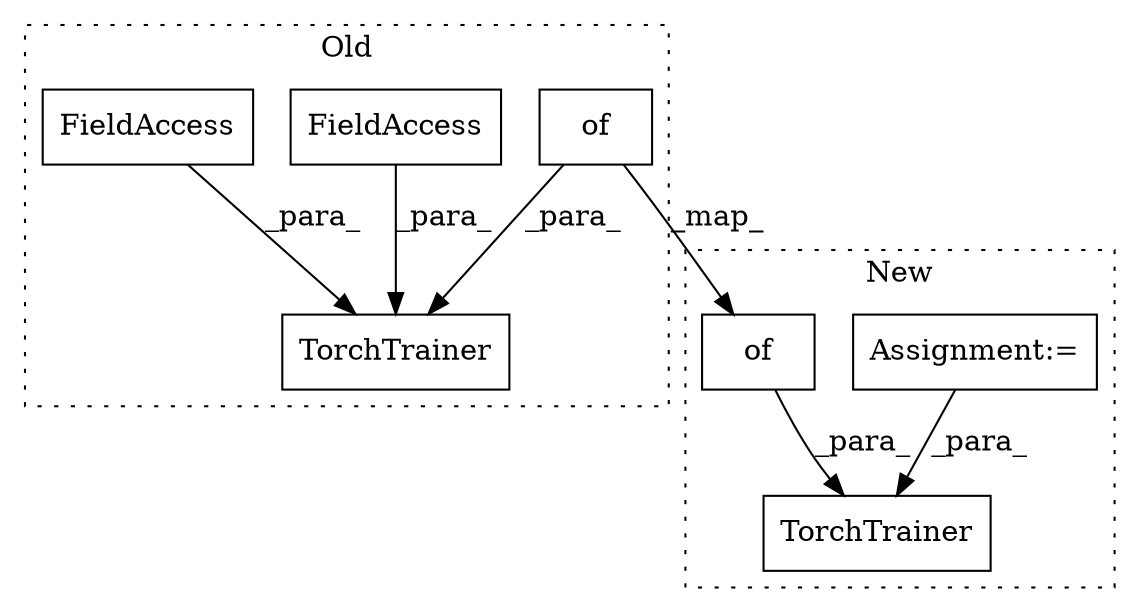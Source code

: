 digraph G {
subgraph cluster0 {
1 [label="TorchTrainer" a="32" s="1320,1455" l="13,1" shape="box"];
5 [label="of" a="32" s="1425,1454" l="3,1" shape="box"];
6 [label="FieldAccess" a="22" s="1395" l="17" shape="box"];
7 [label="FieldAccess" a="22" s="1333" l="13" shape="box"];
label = "Old";
style="dotted";
}
subgraph cluster1 {
2 [label="TorchTrainer" a="32" s="2493,2567" l="13,1" shape="box"];
3 [label="Assignment:=" a="7" s="2371" l="1" shape="box"];
4 [label="of" a="32" s="2537,2566" l="3,1" shape="box"];
label = "New";
style="dotted";
}
3 -> 2 [label="_para_"];
4 -> 2 [label="_para_"];
5 -> 1 [label="_para_"];
5 -> 4 [label="_map_"];
6 -> 1 [label="_para_"];
7 -> 1 [label="_para_"];
}